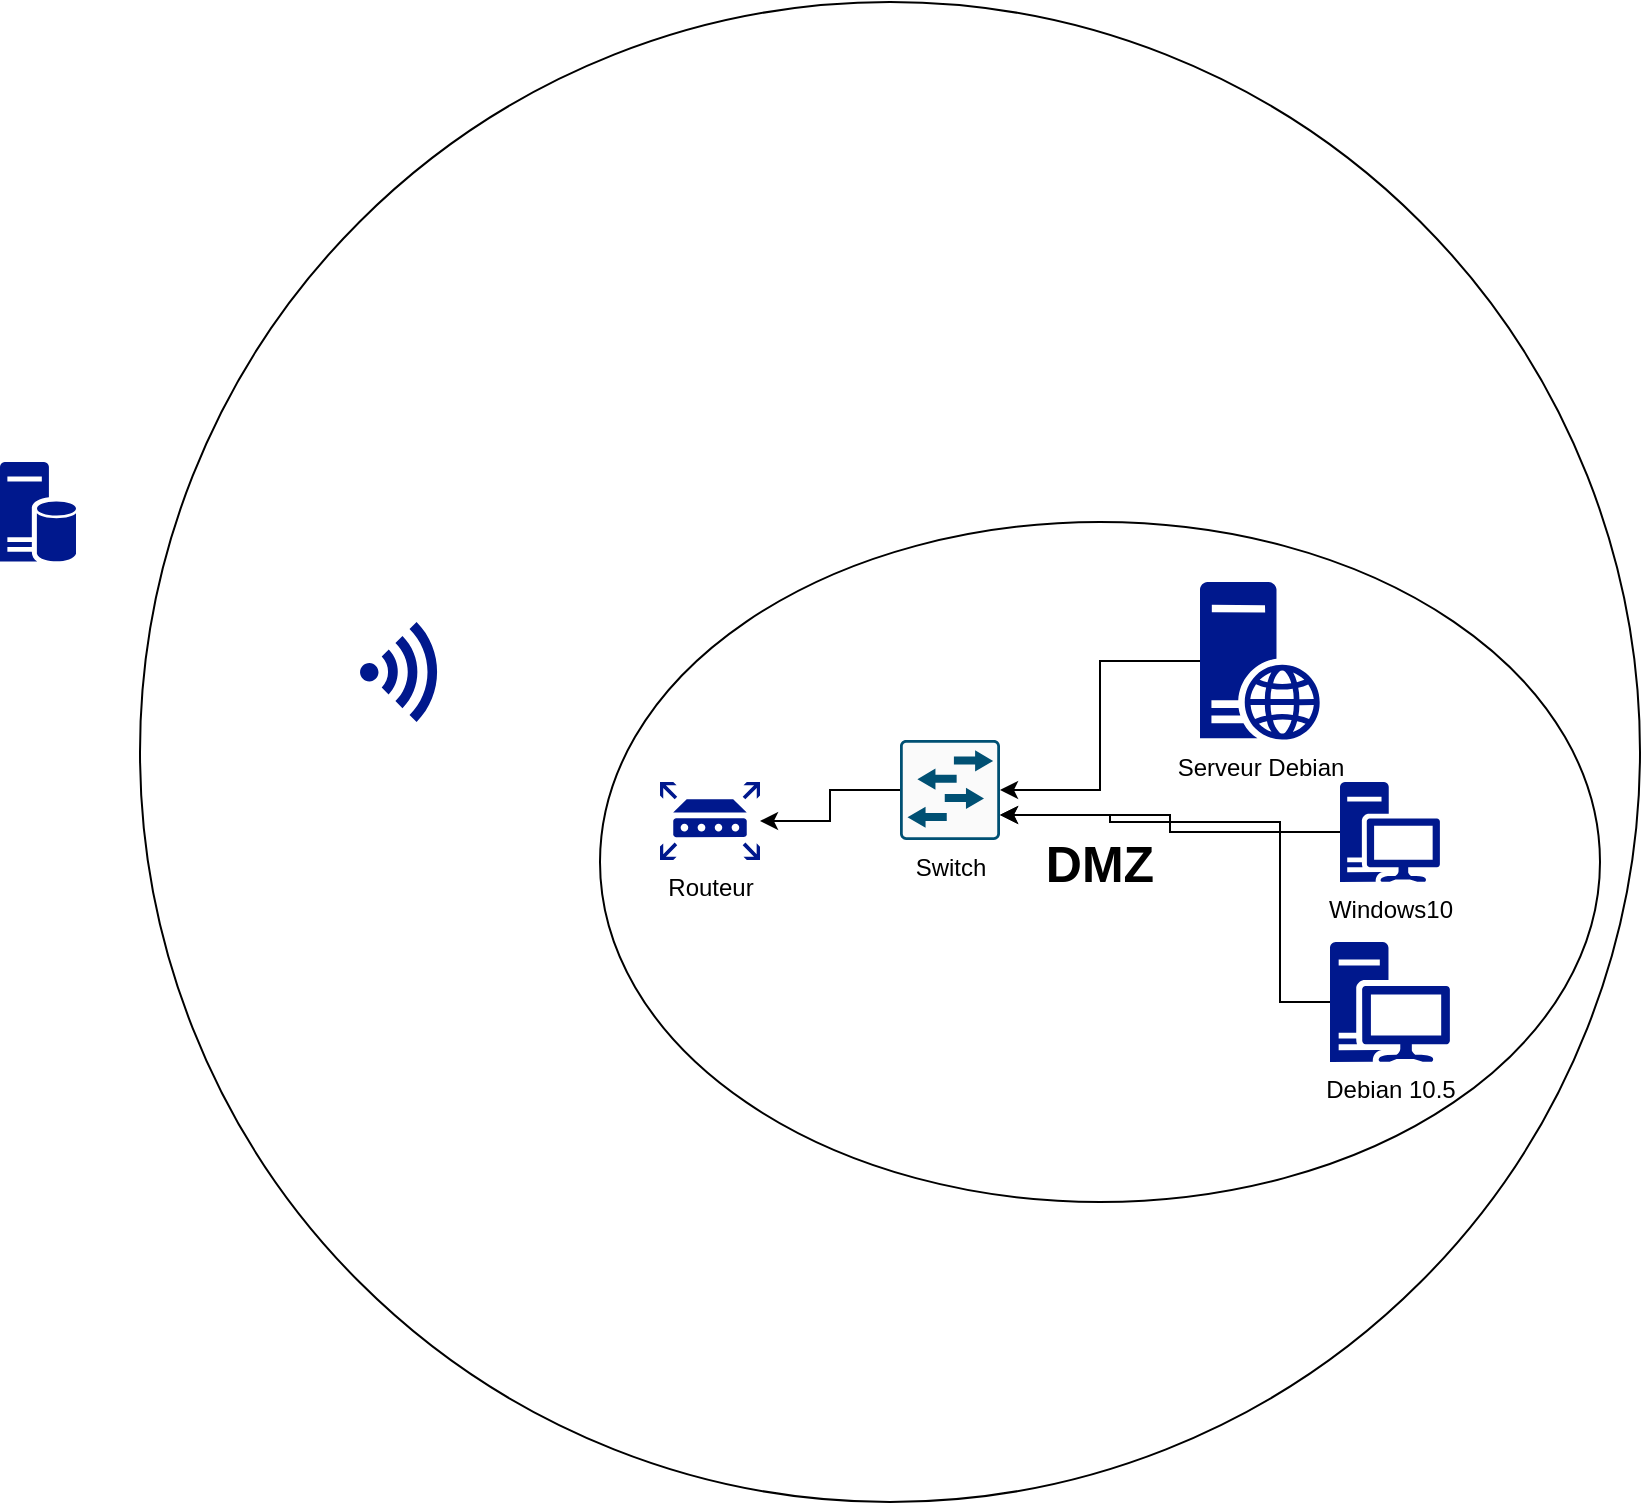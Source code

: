 <mxfile version="13.8.0" type="google"><diagram id="xVYTLegRVozkAtXUbbnw" name="Page-1"><mxGraphModel dx="870" dy="1332" grid="1" gridSize="10" guides="1" tooltips="1" connect="1" arrows="1" fold="1" page="1" pageScale="1" pageWidth="1100" pageHeight="850" math="0" shadow="0"><root><mxCell id="0"/><mxCell id="1" parent="0"/><mxCell id="bSjYs2ADrney66iNFMdM-1" value="" style="ellipse;whiteSpace=wrap;html=1;aspect=fixed;" vertex="1" parent="1"><mxGeometry x="90" y="-20" width="750" height="750" as="geometry"/></mxCell><mxCell id="bSjYs2ADrney66iNFMdM-2" value="&lt;b&gt;&lt;font style=&quot;font-size: 25px&quot;&gt;DMZ&lt;/font&gt;&lt;/b&gt;" style="ellipse;whiteSpace=wrap;html=1;" vertex="1" parent="1"><mxGeometry x="320" y="240" width="500" height="340" as="geometry"/></mxCell><mxCell id="bSjYs2ADrney66iNFMdM-16" value="" style="edgeStyle=orthogonalEdgeStyle;rounded=0;orthogonalLoop=1;jettySize=auto;html=1;entryX=1;entryY=0.75;entryDx=0;entryDy=0;entryPerimeter=0;" edge="1" parent="1" source="bSjYs2ADrney66iNFMdM-3" target="bSjYs2ADrney66iNFMdM-13"><mxGeometry relative="1" as="geometry"/></mxCell><mxCell id="bSjYs2ADrney66iNFMdM-3" value="Windows10" style="aspect=fixed;pointerEvents=1;shadow=0;dashed=0;html=1;strokeColor=none;labelPosition=center;verticalLabelPosition=bottom;verticalAlign=top;align=center;fillColor=#00188D;shape=mxgraph.mscae.enterprise.workstation_client" vertex="1" parent="1"><mxGeometry x="690" y="370" width="50" height="50" as="geometry"/></mxCell><mxCell id="bSjYs2ADrney66iNFMdM-18" value="" style="edgeStyle=orthogonalEdgeStyle;rounded=0;orthogonalLoop=1;jettySize=auto;html=1;entryX=1;entryY=0.75;entryDx=0;entryDy=0;entryPerimeter=0;" edge="1" parent="1" source="bSjYs2ADrney66iNFMdM-4" target="bSjYs2ADrney66iNFMdM-13"><mxGeometry relative="1" as="geometry"><Array as="points"><mxPoint x="660" y="480"/><mxPoint x="660" y="390"/><mxPoint x="575" y="390"/><mxPoint x="575" y="387"/></Array></mxGeometry></mxCell><mxCell id="bSjYs2ADrney66iNFMdM-4" value="Debian 10.5" style="aspect=fixed;pointerEvents=1;shadow=0;dashed=0;html=1;strokeColor=none;labelPosition=center;verticalLabelPosition=bottom;verticalAlign=top;align=center;fillColor=#00188D;shape=mxgraph.mscae.enterprise.workstation_client" vertex="1" parent="1"><mxGeometry x="685" y="450" width="60" height="60" as="geometry"/></mxCell><mxCell id="bSjYs2ADrney66iNFMdM-14" value="" style="edgeStyle=orthogonalEdgeStyle;rounded=0;orthogonalLoop=1;jettySize=auto;html=1;" edge="1" parent="1" source="bSjYs2ADrney66iNFMdM-5" target="bSjYs2ADrney66iNFMdM-13"><mxGeometry relative="1" as="geometry"/></mxCell><mxCell id="bSjYs2ADrney66iNFMdM-5" value="Serveur Debian" style="aspect=fixed;pointerEvents=1;shadow=0;dashed=0;html=1;strokeColor=none;labelPosition=center;verticalLabelPosition=bottom;verticalAlign=top;align=center;fillColor=#00188D;shape=mxgraph.mscae.enterprise.web_server" vertex="1" parent="1"><mxGeometry x="620" y="270" width="60" height="78.95" as="geometry"/></mxCell><mxCell id="bSjYs2ADrney66iNFMdM-7" value="Routeur" style="aspect=fixed;pointerEvents=1;shadow=0;dashed=0;html=1;strokeColor=none;labelPosition=center;verticalLabelPosition=bottom;verticalAlign=top;align=center;fillColor=#00188D;shape=mxgraph.mscae.enterprise.router" vertex="1" parent="1"><mxGeometry x="350" y="370" width="50" height="39" as="geometry"/></mxCell><mxCell id="bSjYs2ADrney66iNFMdM-10" value="" style="aspect=fixed;pointerEvents=1;shadow=0;dashed=0;html=1;strokeColor=none;labelPosition=center;verticalLabelPosition=bottom;verticalAlign=top;align=center;fillColor=#00188D;shape=mxgraph.mscae.enterprise.wireless_connection" vertex="1" parent="1"><mxGeometry x="200" y="290" width="42" height="50" as="geometry"/></mxCell><mxCell id="bSjYs2ADrney66iNFMdM-11" value="" style="aspect=fixed;pointerEvents=1;shadow=0;dashed=0;html=1;strokeColor=none;labelPosition=center;verticalLabelPosition=bottom;verticalAlign=top;align=center;fillColor=#00188D;shape=mxgraph.mscae.enterprise.database_server" vertex="1" parent="1"><mxGeometry x="20" y="210" width="38" height="50" as="geometry"/></mxCell><mxCell id="bSjYs2ADrney66iNFMdM-20" value="" style="edgeStyle=orthogonalEdgeStyle;rounded=0;orthogonalLoop=1;jettySize=auto;html=1;" edge="1" parent="1" source="bSjYs2ADrney66iNFMdM-13" target="bSjYs2ADrney66iNFMdM-7"><mxGeometry relative="1" as="geometry"/></mxCell><mxCell id="bSjYs2ADrney66iNFMdM-13" value="Switch" style="points=[[0.015,0.015,0],[0.985,0.015,0],[0.985,0.985,0],[0.015,0.985,0],[0.25,0,0],[0.5,0,0],[0.75,0,0],[1,0.25,0],[1,0.5,0],[1,0.75,0],[0.75,1,0],[0.5,1,0],[0.25,1,0],[0,0.75,0],[0,0.5,0],[0,0.25,0]];verticalLabelPosition=bottom;html=1;verticalAlign=top;aspect=fixed;align=center;pointerEvents=1;shape=mxgraph.cisco19.rect;prIcon=l2_switch;fillColor=#FAFAFA;strokeColor=#005073;" vertex="1" parent="1"><mxGeometry x="470" y="348.95" width="50" height="50" as="geometry"/></mxCell></root></mxGraphModel></diagram></mxfile>